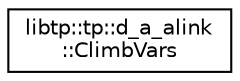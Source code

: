 digraph "Graphical Class Hierarchy"
{
 // LATEX_PDF_SIZE
  edge [fontname="Helvetica",fontsize="10",labelfontname="Helvetica",labelfontsize="10"];
  node [fontname="Helvetica",fontsize="10",shape=record];
  rankdir="LR";
  Node0 [label="libtp::tp::d_a_alink\l::ClimbVars",height=0.2,width=0.4,color="black", fillcolor="white", style="filled",URL="$d2/d6a/structlibtp_1_1tp_1_1d__a__alink_1_1ClimbVars.html",tooltip="These values define the speed of various climbing actions."];
}
